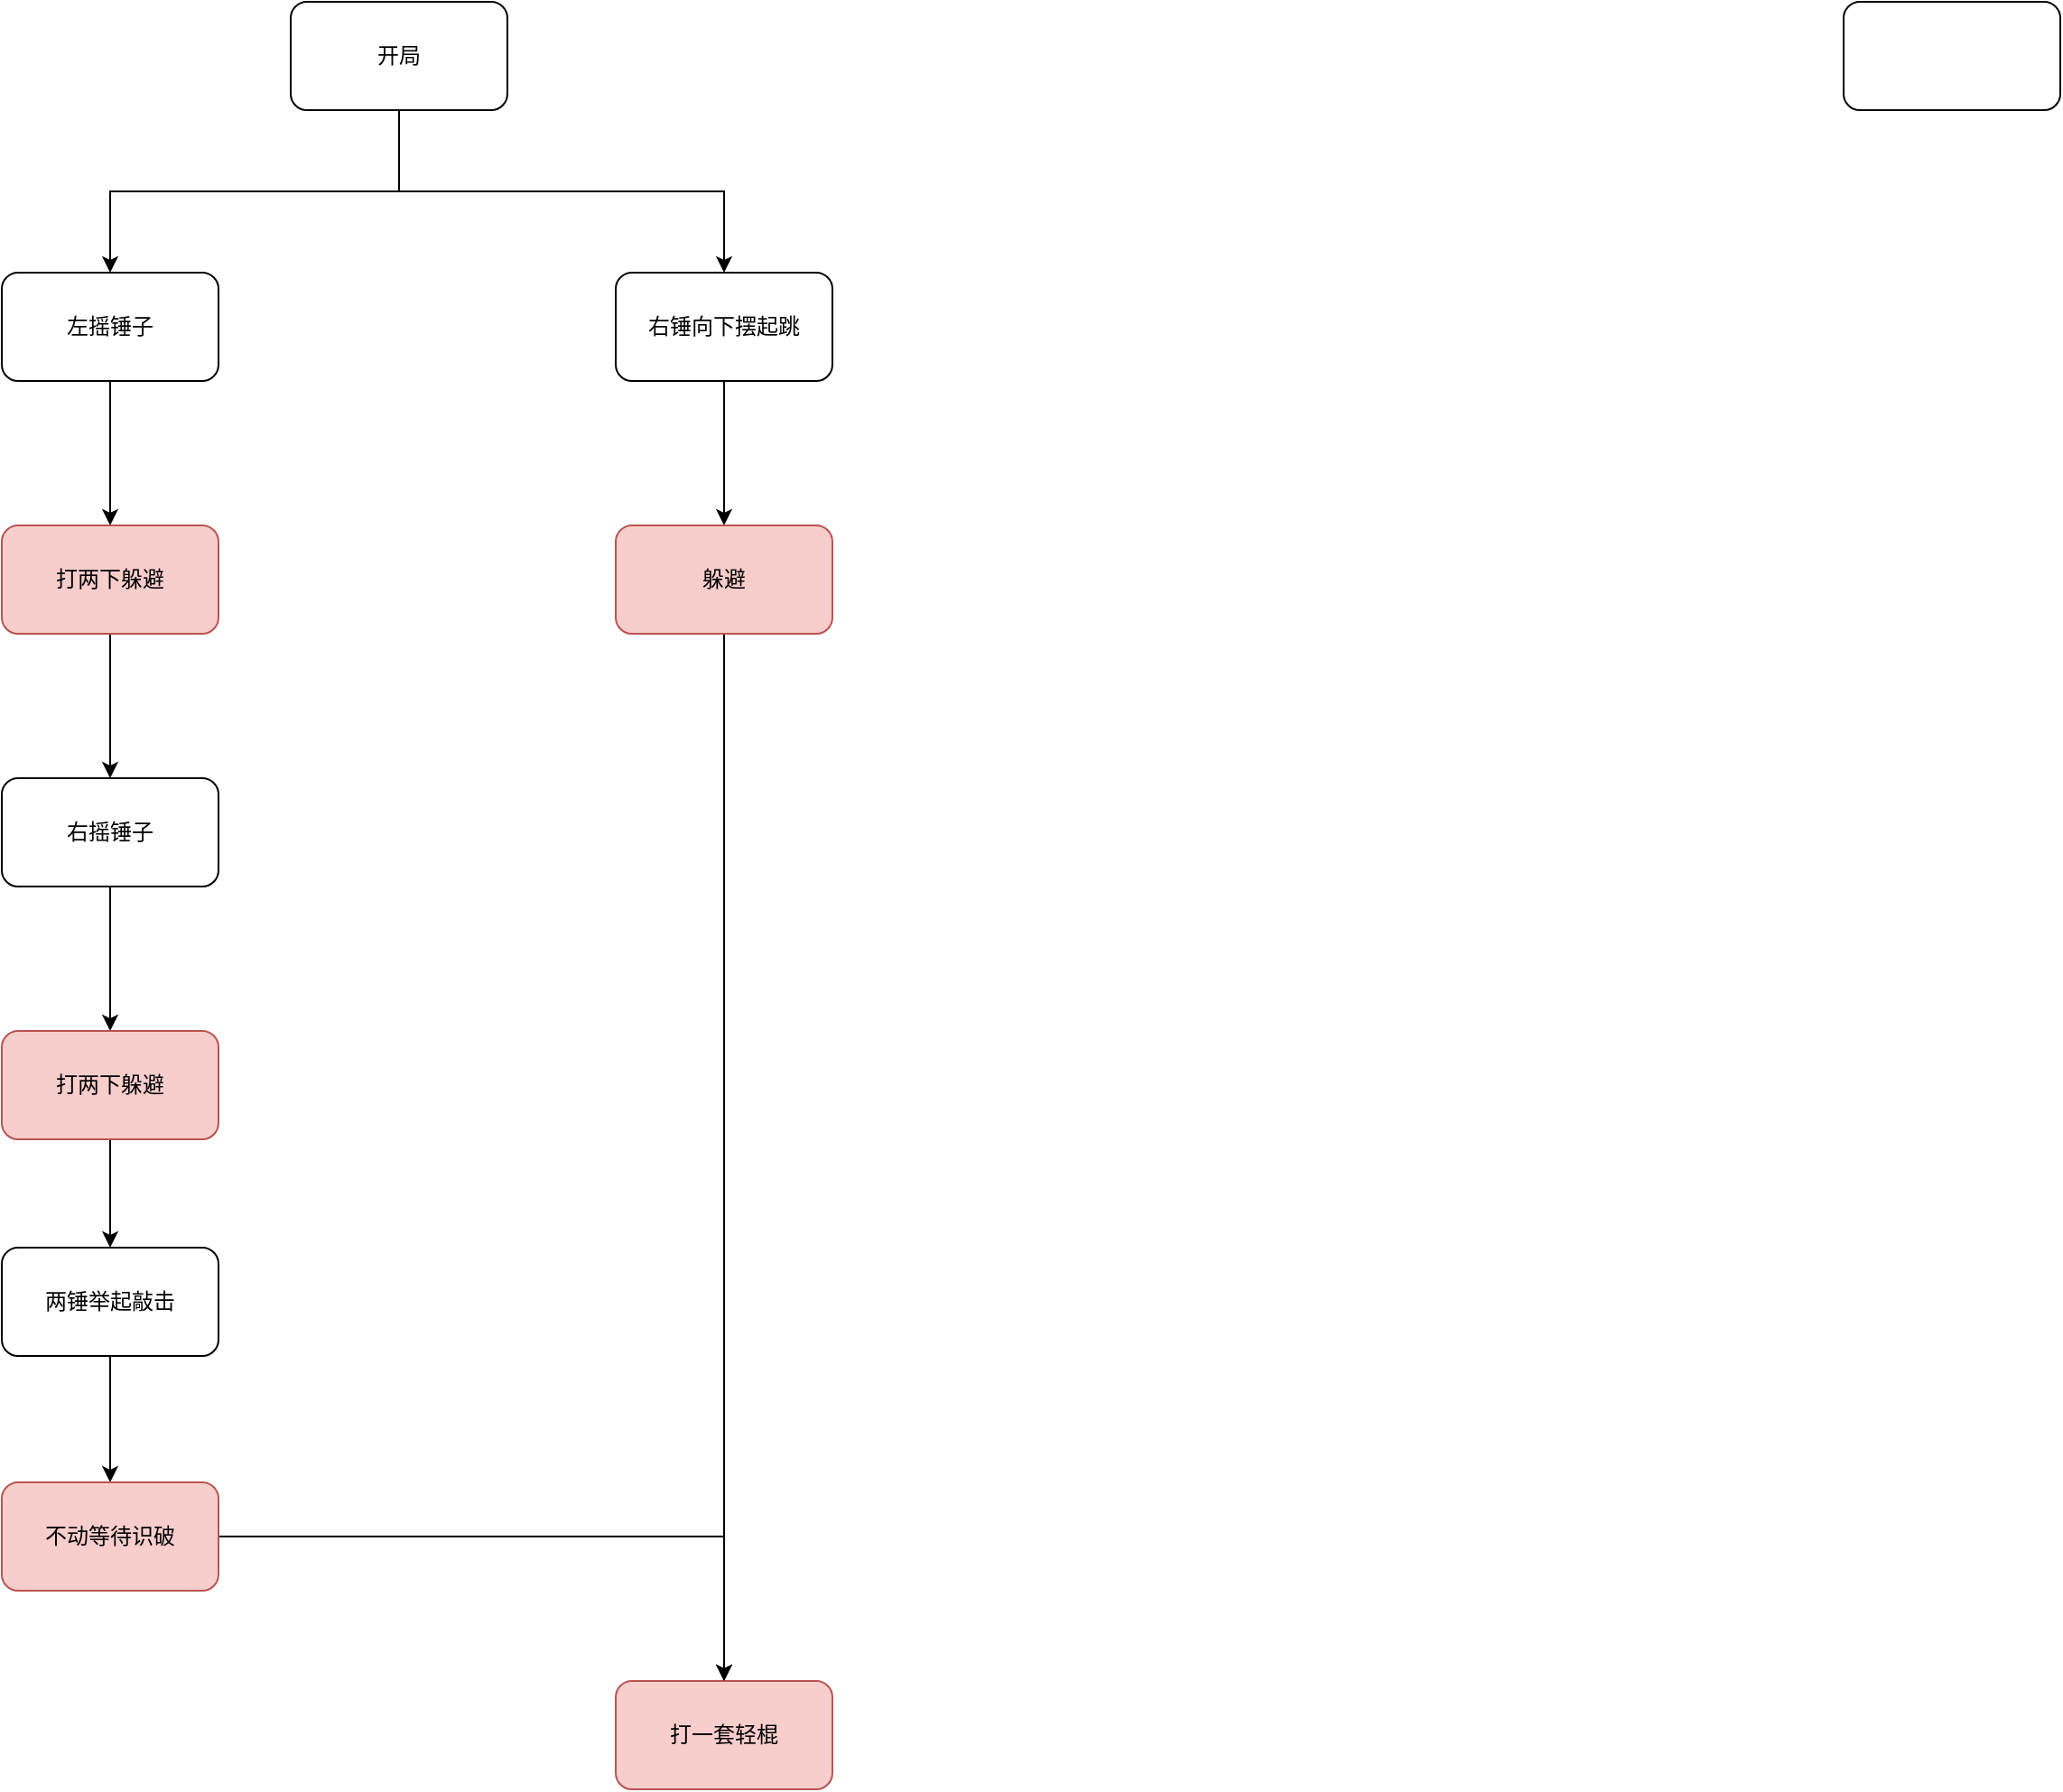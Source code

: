 <mxfile version="24.7.16">
  <diagram name="第 1 页" id="0NVcYtt5c4hPnMqfbpFV">
    <mxGraphModel dx="4146" dy="1115" grid="1" gridSize="10" guides="1" tooltips="1" connect="1" arrows="1" fold="1" page="0" pageScale="1" pageWidth="827" pageHeight="1169" math="0" shadow="0">
      <root>
        <mxCell id="0" />
        <mxCell id="1" parent="0" />
        <mxCell id="G3JIJTOK4R4ZPR2njA6u-4" style="edgeStyle=orthogonalEdgeStyle;rounded=0;orthogonalLoop=1;jettySize=auto;html=1;exitX=0.5;exitY=1;exitDx=0;exitDy=0;" edge="1" parent="1" source="G3JIJTOK4R4ZPR2njA6u-1" target="G3JIJTOK4R4ZPR2njA6u-5">
          <mxGeometry relative="1" as="geometry">
            <mxPoint x="-810" y="350" as="targetPoint" />
          </mxGeometry>
        </mxCell>
        <mxCell id="G3JIJTOK4R4ZPR2njA6u-6" style="edgeStyle=orthogonalEdgeStyle;rounded=0;orthogonalLoop=1;jettySize=auto;html=1;exitX=0.5;exitY=1;exitDx=0;exitDy=0;" edge="1" parent="1" source="G3JIJTOK4R4ZPR2njA6u-1" target="G3JIJTOK4R4ZPR2njA6u-7">
          <mxGeometry relative="1" as="geometry">
            <mxPoint x="-470" y="320" as="targetPoint" />
          </mxGeometry>
        </mxCell>
        <mxCell id="G3JIJTOK4R4ZPR2njA6u-1" value="开局" style="rounded=1;whiteSpace=wrap;html=1;" vertex="1" parent="1">
          <mxGeometry x="-710" y="170" width="120" height="60" as="geometry" />
        </mxCell>
        <mxCell id="G3JIJTOK4R4ZPR2njA6u-14" value="" style="edgeStyle=orthogonalEdgeStyle;rounded=0;orthogonalLoop=1;jettySize=auto;html=1;" edge="1" parent="1" source="G3JIJTOK4R4ZPR2njA6u-5" target="G3JIJTOK4R4ZPR2njA6u-13">
          <mxGeometry relative="1" as="geometry" />
        </mxCell>
        <mxCell id="G3JIJTOK4R4ZPR2njA6u-5" value="左摇锤子" style="rounded=1;whiteSpace=wrap;html=1;" vertex="1" parent="1">
          <mxGeometry x="-870" y="320" width="120" height="60" as="geometry" />
        </mxCell>
        <mxCell id="G3JIJTOK4R4ZPR2njA6u-9" value="" style="edgeStyle=orthogonalEdgeStyle;rounded=0;orthogonalLoop=1;jettySize=auto;html=1;" edge="1" parent="1" source="G3JIJTOK4R4ZPR2njA6u-7" target="G3JIJTOK4R4ZPR2njA6u-8">
          <mxGeometry relative="1" as="geometry" />
        </mxCell>
        <mxCell id="G3JIJTOK4R4ZPR2njA6u-7" value="右锤向下摆起跳" style="rounded=1;whiteSpace=wrap;html=1;" vertex="1" parent="1">
          <mxGeometry x="-530" y="320" width="120" height="60" as="geometry" />
        </mxCell>
        <mxCell id="G3JIJTOK4R4ZPR2njA6u-11" value="" style="edgeStyle=orthogonalEdgeStyle;rounded=0;orthogonalLoop=1;jettySize=auto;html=1;" edge="1" parent="1" source="G3JIJTOK4R4ZPR2njA6u-8" target="G3JIJTOK4R4ZPR2njA6u-10">
          <mxGeometry relative="1" as="geometry" />
        </mxCell>
        <mxCell id="G3JIJTOK4R4ZPR2njA6u-8" value="躲避" style="whiteSpace=wrap;html=1;rounded=1;fillColor=#f8cecc;strokeColor=#b85450;" vertex="1" parent="1">
          <mxGeometry x="-530" y="460" width="120" height="60" as="geometry" />
        </mxCell>
        <mxCell id="G3JIJTOK4R4ZPR2njA6u-10" value="打一套轻棍" style="whiteSpace=wrap;html=1;rounded=1;fillColor=#f8cecc;strokeColor=#b85450;" vertex="1" parent="1">
          <mxGeometry x="-530" y="1100" width="120" height="60" as="geometry" />
        </mxCell>
        <mxCell id="G3JIJTOK4R4ZPR2njA6u-16" value="" style="edgeStyle=orthogonalEdgeStyle;rounded=0;orthogonalLoop=1;jettySize=auto;html=1;" edge="1" parent="1" source="G3JIJTOK4R4ZPR2njA6u-13" target="G3JIJTOK4R4ZPR2njA6u-15">
          <mxGeometry relative="1" as="geometry" />
        </mxCell>
        <mxCell id="G3JIJTOK4R4ZPR2njA6u-13" value="打两下躲避" style="whiteSpace=wrap;html=1;rounded=1;fillColor=#f8cecc;strokeColor=#b85450;" vertex="1" parent="1">
          <mxGeometry x="-870" y="460" width="120" height="60" as="geometry" />
        </mxCell>
        <mxCell id="G3JIJTOK4R4ZPR2njA6u-18" value="" style="edgeStyle=orthogonalEdgeStyle;rounded=0;orthogonalLoop=1;jettySize=auto;html=1;" edge="1" parent="1" source="G3JIJTOK4R4ZPR2njA6u-15" target="G3JIJTOK4R4ZPR2njA6u-17">
          <mxGeometry relative="1" as="geometry" />
        </mxCell>
        <mxCell id="G3JIJTOK4R4ZPR2njA6u-15" value="右摇锤子" style="whiteSpace=wrap;html=1;rounded=1;" vertex="1" parent="1">
          <mxGeometry x="-870" y="600" width="120" height="60" as="geometry" />
        </mxCell>
        <mxCell id="G3JIJTOK4R4ZPR2njA6u-20" value="" style="edgeStyle=orthogonalEdgeStyle;rounded=0;orthogonalLoop=1;jettySize=auto;html=1;" edge="1" parent="1" source="G3JIJTOK4R4ZPR2njA6u-17" target="G3JIJTOK4R4ZPR2njA6u-19">
          <mxGeometry relative="1" as="geometry" />
        </mxCell>
        <mxCell id="G3JIJTOK4R4ZPR2njA6u-17" value="打两下躲避" style="whiteSpace=wrap;html=1;rounded=1;fillColor=#f8cecc;strokeColor=#b85450;" vertex="1" parent="1">
          <mxGeometry x="-870" y="740" width="120" height="60" as="geometry" />
        </mxCell>
        <mxCell id="G3JIJTOK4R4ZPR2njA6u-23" value="" style="edgeStyle=orthogonalEdgeStyle;rounded=0;orthogonalLoop=1;jettySize=auto;html=1;" edge="1" parent="1" source="G3JIJTOK4R4ZPR2njA6u-19" target="G3JIJTOK4R4ZPR2njA6u-22">
          <mxGeometry relative="1" as="geometry" />
        </mxCell>
        <mxCell id="G3JIJTOK4R4ZPR2njA6u-19" value="两锤举起敲击" style="whiteSpace=wrap;html=1;rounded=1;" vertex="1" parent="1">
          <mxGeometry x="-870" y="860" width="120" height="60" as="geometry" />
        </mxCell>
        <mxCell id="G3JIJTOK4R4ZPR2njA6u-24" style="edgeStyle=orthogonalEdgeStyle;rounded=0;orthogonalLoop=1;jettySize=auto;html=1;entryX=0.5;entryY=0;entryDx=0;entryDy=0;" edge="1" parent="1" source="G3JIJTOK4R4ZPR2njA6u-22" target="G3JIJTOK4R4ZPR2njA6u-10">
          <mxGeometry relative="1" as="geometry" />
        </mxCell>
        <mxCell id="G3JIJTOK4R4ZPR2njA6u-22" value="不动等待识破" style="whiteSpace=wrap;html=1;rounded=1;fillColor=#f8cecc;strokeColor=#b85450;" vertex="1" parent="1">
          <mxGeometry x="-870" y="990" width="120" height="60" as="geometry" />
        </mxCell>
        <mxCell id="G3JIJTOK4R4ZPR2njA6u-25" value="" style="rounded=1;whiteSpace=wrap;html=1;" vertex="1" parent="1">
          <mxGeometry x="150" y="170" width="120" height="60" as="geometry" />
        </mxCell>
      </root>
    </mxGraphModel>
  </diagram>
</mxfile>
